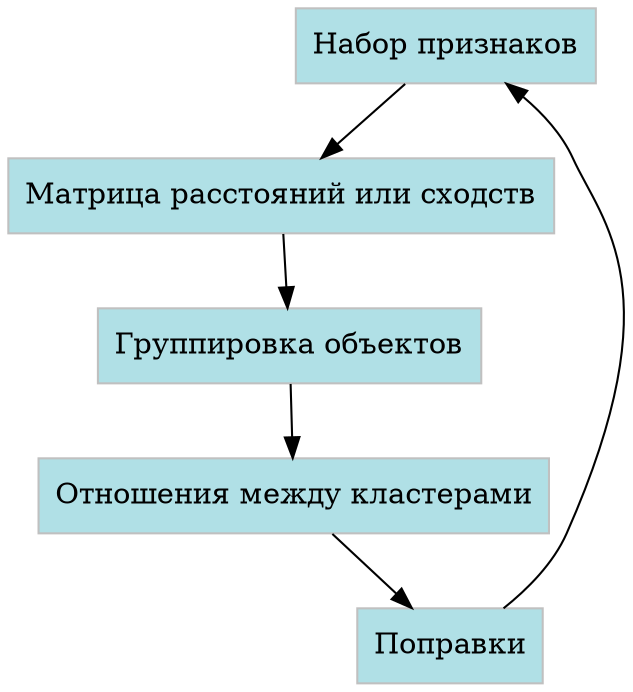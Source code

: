 digraph symmetry {

  # a 'graph' statement
  graph [overlap = TRUE, fontsize = 10, rankdir = TD]

  # several 'node' statements
  node [shape = box,
        fixedsize = false,
//        width = 0.5,
        style = filled,
        color = grey,
        fillcolor = PowderBlue]
  A [label="Набор признаков"]
  B [label="Матрица расстояний или сходств"]
  C [label="Группировка объектов"]
  D [label="Отношения между кластерами"]
  E [label="Поправки"]

  # several 'edge' statements
  A->B B->C C->D D->E E->A
}
